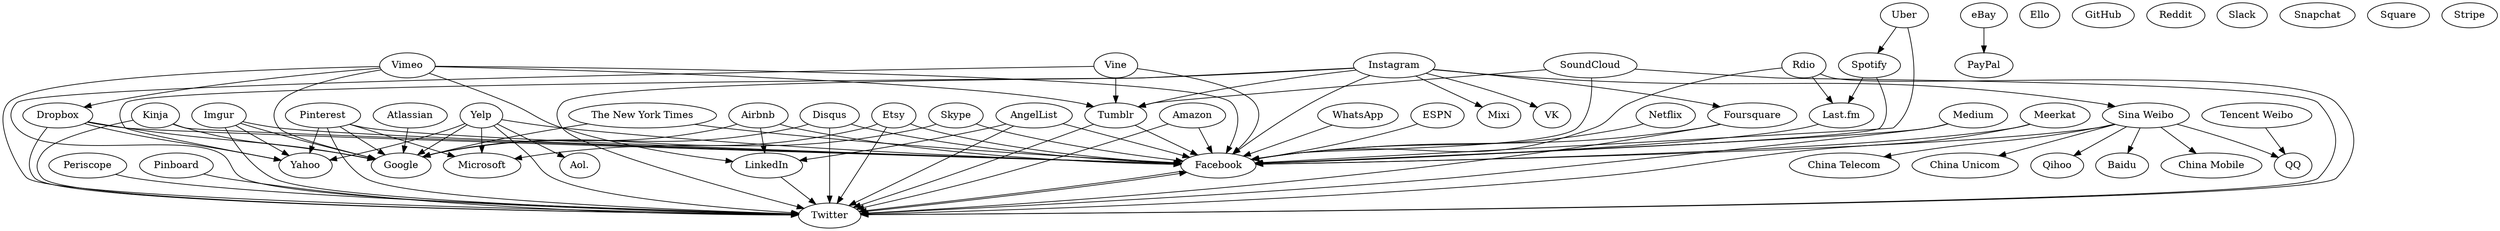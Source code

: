 digraph G {
  overlap=false
  splines=true

  "Airbnb"             -> "Facebook";
  "Airbnb"             -> "Google";
  "Airbnb"             -> "LinkedIn";
  "Amazon"             -> "Facebook";
  "Amazon"             -> "Twitter";
  "AngelList"          -> "Facebook";
  "AngelList"          -> "LinkedIn";
  "AngelList"          -> "Twitter";
  "Atlassian"          -> "Google";
  "Disqus"             -> "Facebook";
  "Disqus"             -> "Google";
  "Disqus"             -> "Twitter";
  "Dropbox"            -> "Facebook";
  "Dropbox"            -> "Google";
  "Dropbox"            -> "Twitter";
  "Dropbox"            -> "Yahoo";
  "eBay"               -> "PayPal";
  "Ello";
  "ESPN"               -> "Facebook";
  "Etsy"               -> "Facebook";
  "Etsy"               -> "Google";
  "Etsy"               -> "Twitter";
  "Facebook"           -> "Twitter"
  "Foursquare"         -> "Facebook";
  "Foursquare"         -> "Twitter";
  "GitHub";
  "Imgur"              -> "Facebook";
  "Imgur"              -> "Google";
  "Imgur"              -> "Twitter";
  "Imgur"              -> "Yahoo";
  "Instagram"          -> "Facebook";
  "Instagram"          -> "Foursquare";
  "Instagram"          -> "Mixi";
  "Instagram"          -> "Sina Weibo";
  "Instagram"          -> "Tumblr";
  "Instagram"          -> "Twitter";
  "Instagram"          -> "VK";
  "Instagram"          -> "Yahoo";
  "Kinja"              -> "Facebook";
  "Kinja"              -> "Google";
  "Kinja"              -> "Twitter";
  "Last.fm"            -> "Facebook"
  "LinkedIn"           -> "Twitter";
  "Medium"             -> "Facebook";
  "Medium"             -> "Twitter";
  "Meerkat"            -> "Facebook";
  "Meerkat"            -> "Twitter";
  "Netflix"            -> "Facebook";
  "Periscope"          -> "Twitter";
  "Pinboard"           -> "Twitter";
  "Pinterest"          -> "Facebook";
  "Pinterest"          -> "Google";
  "Pinterest"          -> "Microsoft";
  "Pinterest"          -> "Twitter";
  "Pinterest"          -> "Yahoo";
  "Rdio"               -> "Facebook";
  "Rdio"               -> "Last.fm";
  "Rdio"               -> "Twitter";
  "Reddit";
  "Sina Weibo"         -> "Baidu";
  "Sina Weibo"         -> "China Mobile";
  "Sina Weibo"         -> "China Telecom";
  "Sina Weibo"         -> "China Unicom";
  "Sina Weibo"         -> "Facebook";
  "Sina Weibo"         -> "Qihoo";
  "Sina Weibo"         -> "QQ";
  "Skype"              -> "Facebook";
  "Skype"              -> "Microsoft";
  "Slack";
  "Snapchat";
  "SoundCloud"         -> "Facebook";
  "SoundCloud"         -> "Tumblr";
  "SoundCloud"         -> "Twitter";
  "Spotify"            -> "Facebook";
  "Spotify"            -> "Last.fm";
  "Square";
  "Stripe";
  "Tencent Weibo"      -> "QQ";
  "The New York Times" -> "Facebook";
  "The New York Times" -> "Google";
  "Tumblr"             -> "Facebook";
  "Tumblr"             -> "Twitter";
  "Twitter"            -> "Facebook";
  "Uber"               -> "Facebook";
  "Uber"               -> "Spotify";
  "Vimeo"              -> "Dropbox";
  "Vimeo"              -> "Facebook";
  "Vimeo"              -> "Google";
  "Vimeo"              -> "LinkedIn";
  "Vimeo"              -> "Tumblr";
  "Vimeo"              -> "Twitter";
  "Vine"               -> "Facebook";
  "Vine"               -> "Tumblr";
  "Vine"               -> "Twitter";
  "WhatsApp"           -> "Facebook";
  "Yelp"               -> "Aol.";
  "Yelp"               -> "Facebook";
  "Yelp"               -> "Google";
  "Yelp"               -> "Microsoft";
  "Yelp"               -> "Twitter";
  "Yelp"               -> "Yahoo";
}

